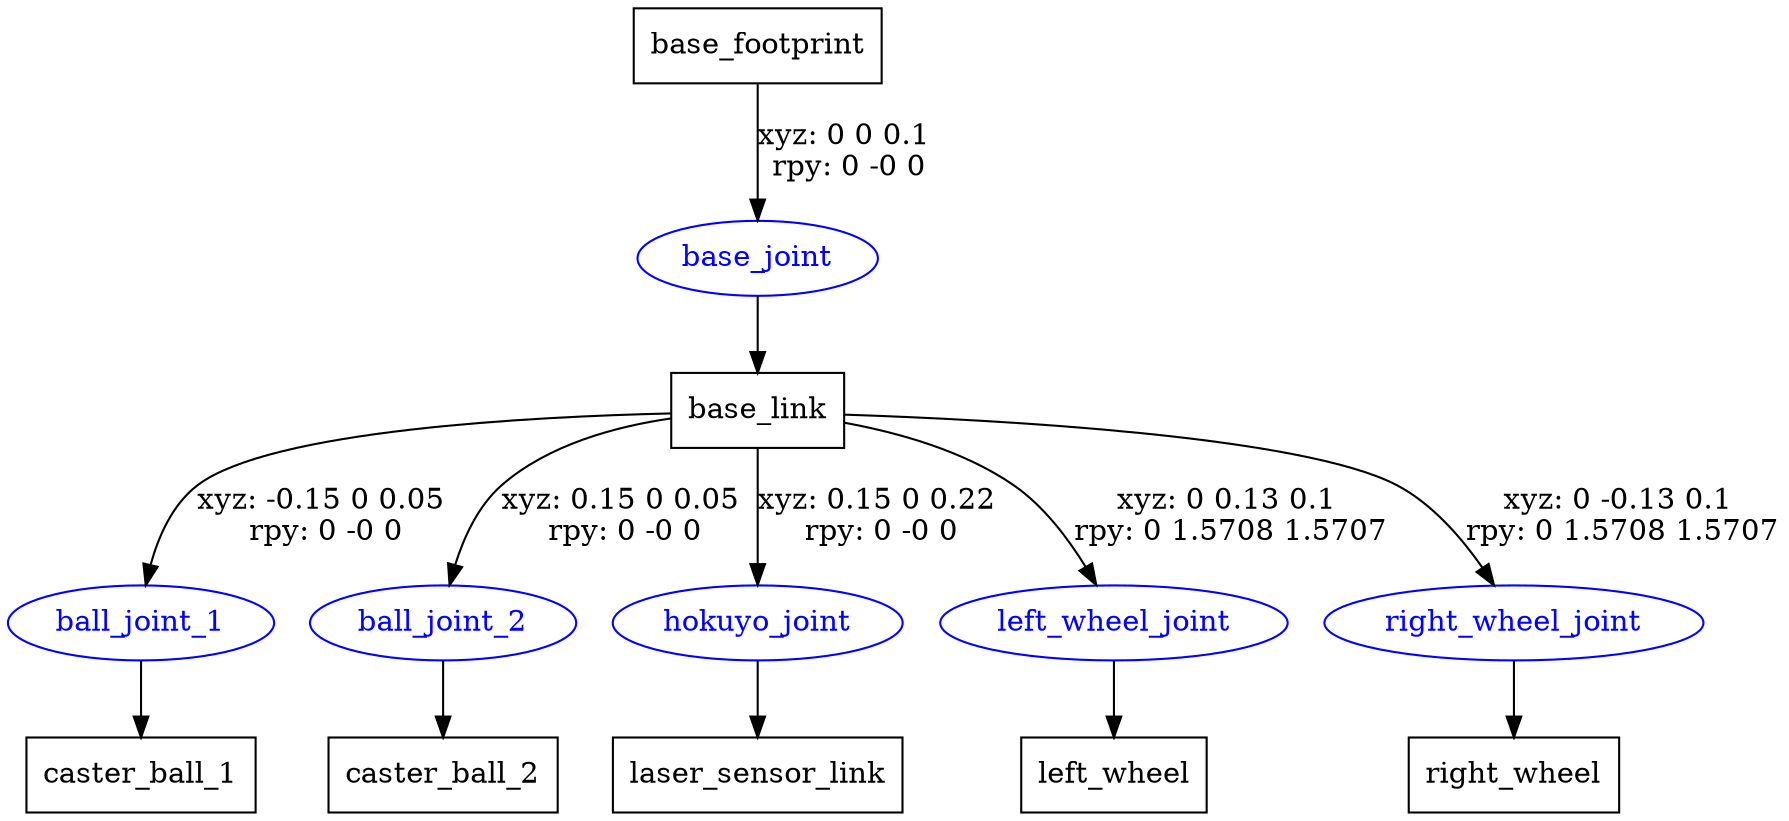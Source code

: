 digraph G {
node [shape=box];
"base_footprint" [label="base_footprint"];
"base_link" [label="base_link"];
"caster_ball_1" [label="caster_ball_1"];
"caster_ball_2" [label="caster_ball_2"];
"laser_sensor_link" [label="laser_sensor_link"];
"left_wheel" [label="left_wheel"];
"right_wheel" [label="right_wheel"];
node [shape=ellipse, color=blue, fontcolor=blue];
"base_footprint" -> "base_joint" [label="xyz: 0 0 0.1 \nrpy: 0 -0 0"]
"base_joint" -> "base_link"
"base_link" -> "ball_joint_1" [label="xyz: -0.15 0 0.05 \nrpy: 0 -0 0"]
"ball_joint_1" -> "caster_ball_1"
"base_link" -> "ball_joint_2" [label="xyz: 0.15 0 0.05 \nrpy: 0 -0 0"]
"ball_joint_2" -> "caster_ball_2"
"base_link" -> "hokuyo_joint" [label="xyz: 0.15 0 0.22 \nrpy: 0 -0 0"]
"hokuyo_joint" -> "laser_sensor_link"
"base_link" -> "left_wheel_joint" [label="xyz: 0 0.13 0.1 \nrpy: 0 1.5708 1.5707"]
"left_wheel_joint" -> "left_wheel"
"base_link" -> "right_wheel_joint" [label="xyz: 0 -0.13 0.1 \nrpy: 0 1.5708 1.5707"]
"right_wheel_joint" -> "right_wheel"
}
